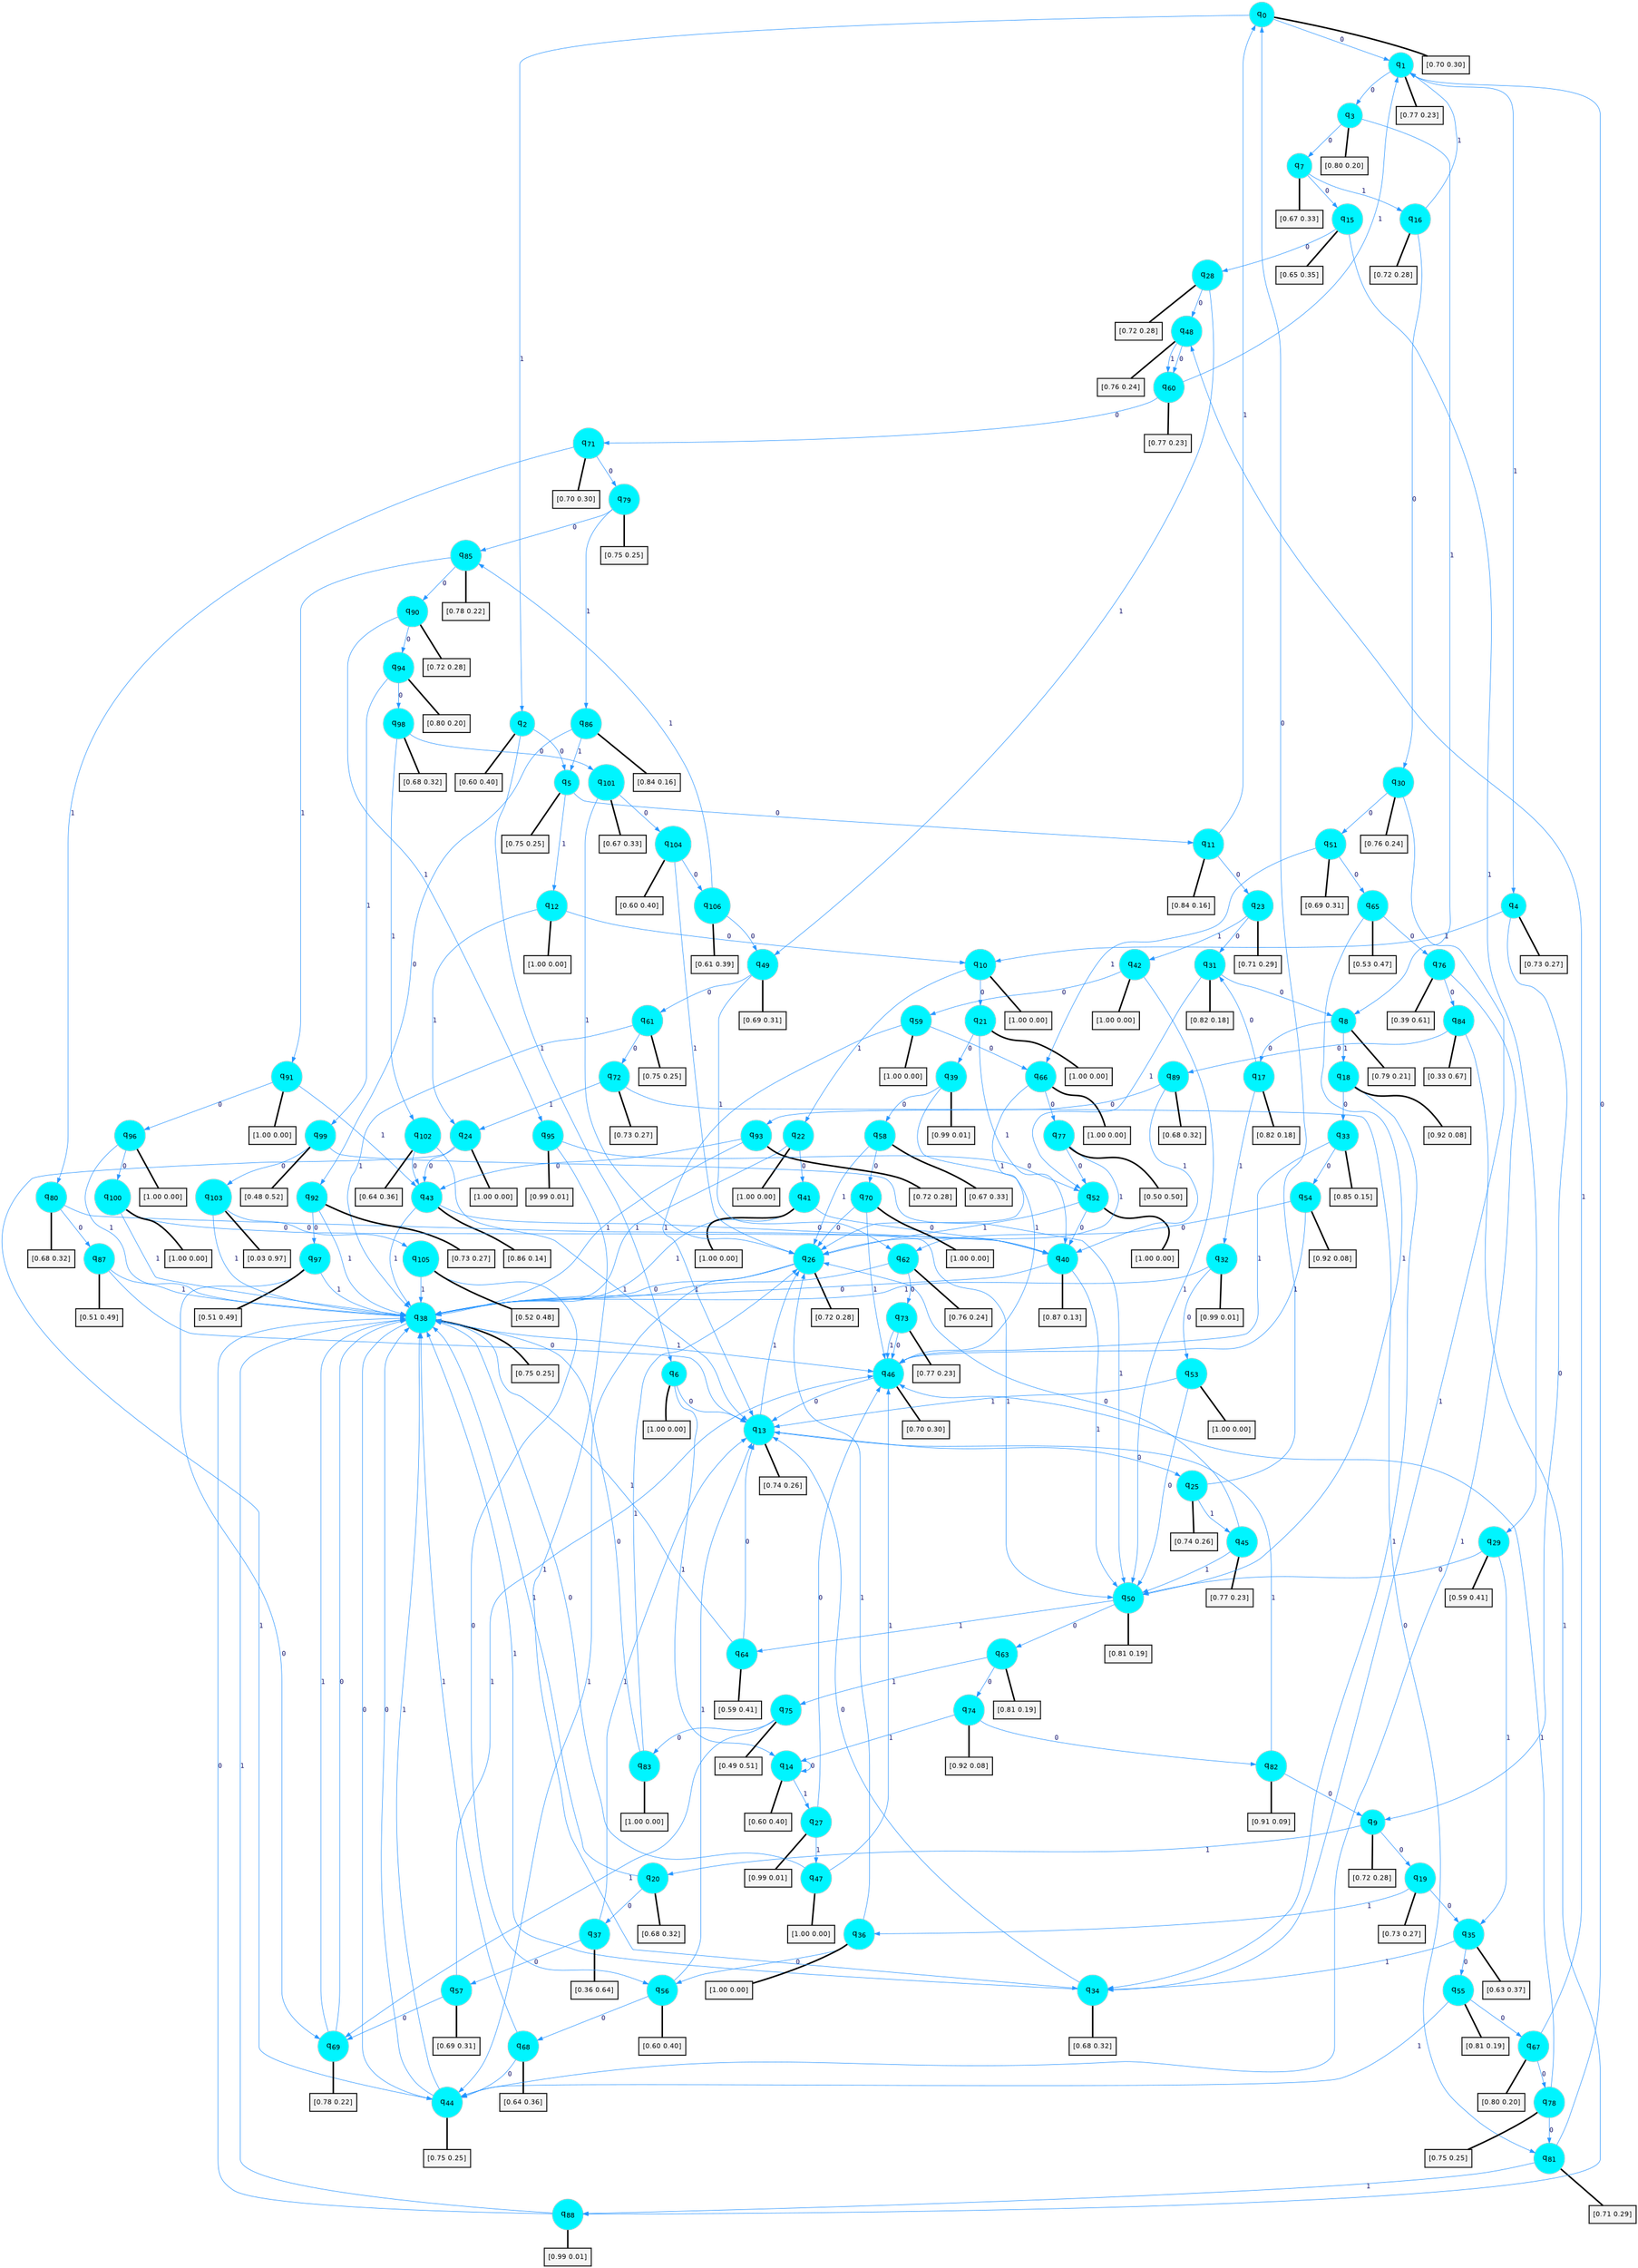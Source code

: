 digraph G {
graph [
bgcolor=transparent, dpi=300, rankdir=TD, size="40,25"];
node [
color=gray, fillcolor=turquoise1, fontcolor=black, fontname=Helvetica, fontsize=16, fontweight=bold, shape=circle, style=filled];
edge [
arrowsize=1, color=dodgerblue1, fontcolor=midnightblue, fontname=courier, fontweight=bold, penwidth=1, style=solid, weight=20];
0[label=<q<SUB>0</SUB>>];
1[label=<q<SUB>1</SUB>>];
2[label=<q<SUB>2</SUB>>];
3[label=<q<SUB>3</SUB>>];
4[label=<q<SUB>4</SUB>>];
5[label=<q<SUB>5</SUB>>];
6[label=<q<SUB>6</SUB>>];
7[label=<q<SUB>7</SUB>>];
8[label=<q<SUB>8</SUB>>];
9[label=<q<SUB>9</SUB>>];
10[label=<q<SUB>10</SUB>>];
11[label=<q<SUB>11</SUB>>];
12[label=<q<SUB>12</SUB>>];
13[label=<q<SUB>13</SUB>>];
14[label=<q<SUB>14</SUB>>];
15[label=<q<SUB>15</SUB>>];
16[label=<q<SUB>16</SUB>>];
17[label=<q<SUB>17</SUB>>];
18[label=<q<SUB>18</SUB>>];
19[label=<q<SUB>19</SUB>>];
20[label=<q<SUB>20</SUB>>];
21[label=<q<SUB>21</SUB>>];
22[label=<q<SUB>22</SUB>>];
23[label=<q<SUB>23</SUB>>];
24[label=<q<SUB>24</SUB>>];
25[label=<q<SUB>25</SUB>>];
26[label=<q<SUB>26</SUB>>];
27[label=<q<SUB>27</SUB>>];
28[label=<q<SUB>28</SUB>>];
29[label=<q<SUB>29</SUB>>];
30[label=<q<SUB>30</SUB>>];
31[label=<q<SUB>31</SUB>>];
32[label=<q<SUB>32</SUB>>];
33[label=<q<SUB>33</SUB>>];
34[label=<q<SUB>34</SUB>>];
35[label=<q<SUB>35</SUB>>];
36[label=<q<SUB>36</SUB>>];
37[label=<q<SUB>37</SUB>>];
38[label=<q<SUB>38</SUB>>];
39[label=<q<SUB>39</SUB>>];
40[label=<q<SUB>40</SUB>>];
41[label=<q<SUB>41</SUB>>];
42[label=<q<SUB>42</SUB>>];
43[label=<q<SUB>43</SUB>>];
44[label=<q<SUB>44</SUB>>];
45[label=<q<SUB>45</SUB>>];
46[label=<q<SUB>46</SUB>>];
47[label=<q<SUB>47</SUB>>];
48[label=<q<SUB>48</SUB>>];
49[label=<q<SUB>49</SUB>>];
50[label=<q<SUB>50</SUB>>];
51[label=<q<SUB>51</SUB>>];
52[label=<q<SUB>52</SUB>>];
53[label=<q<SUB>53</SUB>>];
54[label=<q<SUB>54</SUB>>];
55[label=<q<SUB>55</SUB>>];
56[label=<q<SUB>56</SUB>>];
57[label=<q<SUB>57</SUB>>];
58[label=<q<SUB>58</SUB>>];
59[label=<q<SUB>59</SUB>>];
60[label=<q<SUB>60</SUB>>];
61[label=<q<SUB>61</SUB>>];
62[label=<q<SUB>62</SUB>>];
63[label=<q<SUB>63</SUB>>];
64[label=<q<SUB>64</SUB>>];
65[label=<q<SUB>65</SUB>>];
66[label=<q<SUB>66</SUB>>];
67[label=<q<SUB>67</SUB>>];
68[label=<q<SUB>68</SUB>>];
69[label=<q<SUB>69</SUB>>];
70[label=<q<SUB>70</SUB>>];
71[label=<q<SUB>71</SUB>>];
72[label=<q<SUB>72</SUB>>];
73[label=<q<SUB>73</SUB>>];
74[label=<q<SUB>74</SUB>>];
75[label=<q<SUB>75</SUB>>];
76[label=<q<SUB>76</SUB>>];
77[label=<q<SUB>77</SUB>>];
78[label=<q<SUB>78</SUB>>];
79[label=<q<SUB>79</SUB>>];
80[label=<q<SUB>80</SUB>>];
81[label=<q<SUB>81</SUB>>];
82[label=<q<SUB>82</SUB>>];
83[label=<q<SUB>83</SUB>>];
84[label=<q<SUB>84</SUB>>];
85[label=<q<SUB>85</SUB>>];
86[label=<q<SUB>86</SUB>>];
87[label=<q<SUB>87</SUB>>];
88[label=<q<SUB>88</SUB>>];
89[label=<q<SUB>89</SUB>>];
90[label=<q<SUB>90</SUB>>];
91[label=<q<SUB>91</SUB>>];
92[label=<q<SUB>92</SUB>>];
93[label=<q<SUB>93</SUB>>];
94[label=<q<SUB>94</SUB>>];
95[label=<q<SUB>95</SUB>>];
96[label=<q<SUB>96</SUB>>];
97[label=<q<SUB>97</SUB>>];
98[label=<q<SUB>98</SUB>>];
99[label=<q<SUB>99</SUB>>];
100[label=<q<SUB>100</SUB>>];
101[label=<q<SUB>101</SUB>>];
102[label=<q<SUB>102</SUB>>];
103[label=<q<SUB>103</SUB>>];
104[label=<q<SUB>104</SUB>>];
105[label=<q<SUB>105</SUB>>];
106[label=<q<SUB>106</SUB>>];
107[label="[0.70 0.30]", shape=box,fontcolor=black, fontname=Helvetica, fontsize=14, penwidth=2, fillcolor=whitesmoke,color=black];
108[label="[0.77 0.23]", shape=box,fontcolor=black, fontname=Helvetica, fontsize=14, penwidth=2, fillcolor=whitesmoke,color=black];
109[label="[0.60 0.40]", shape=box,fontcolor=black, fontname=Helvetica, fontsize=14, penwidth=2, fillcolor=whitesmoke,color=black];
110[label="[0.80 0.20]", shape=box,fontcolor=black, fontname=Helvetica, fontsize=14, penwidth=2, fillcolor=whitesmoke,color=black];
111[label="[0.73 0.27]", shape=box,fontcolor=black, fontname=Helvetica, fontsize=14, penwidth=2, fillcolor=whitesmoke,color=black];
112[label="[0.75 0.25]", shape=box,fontcolor=black, fontname=Helvetica, fontsize=14, penwidth=2, fillcolor=whitesmoke,color=black];
113[label="[1.00 0.00]", shape=box,fontcolor=black, fontname=Helvetica, fontsize=14, penwidth=2, fillcolor=whitesmoke,color=black];
114[label="[0.67 0.33]", shape=box,fontcolor=black, fontname=Helvetica, fontsize=14, penwidth=2, fillcolor=whitesmoke,color=black];
115[label="[0.79 0.21]", shape=box,fontcolor=black, fontname=Helvetica, fontsize=14, penwidth=2, fillcolor=whitesmoke,color=black];
116[label="[0.72 0.28]", shape=box,fontcolor=black, fontname=Helvetica, fontsize=14, penwidth=2, fillcolor=whitesmoke,color=black];
117[label="[1.00 0.00]", shape=box,fontcolor=black, fontname=Helvetica, fontsize=14, penwidth=2, fillcolor=whitesmoke,color=black];
118[label="[0.84 0.16]", shape=box,fontcolor=black, fontname=Helvetica, fontsize=14, penwidth=2, fillcolor=whitesmoke,color=black];
119[label="[1.00 0.00]", shape=box,fontcolor=black, fontname=Helvetica, fontsize=14, penwidth=2, fillcolor=whitesmoke,color=black];
120[label="[0.74 0.26]", shape=box,fontcolor=black, fontname=Helvetica, fontsize=14, penwidth=2, fillcolor=whitesmoke,color=black];
121[label="[0.60 0.40]", shape=box,fontcolor=black, fontname=Helvetica, fontsize=14, penwidth=2, fillcolor=whitesmoke,color=black];
122[label="[0.65 0.35]", shape=box,fontcolor=black, fontname=Helvetica, fontsize=14, penwidth=2, fillcolor=whitesmoke,color=black];
123[label="[0.72 0.28]", shape=box,fontcolor=black, fontname=Helvetica, fontsize=14, penwidth=2, fillcolor=whitesmoke,color=black];
124[label="[0.82 0.18]", shape=box,fontcolor=black, fontname=Helvetica, fontsize=14, penwidth=2, fillcolor=whitesmoke,color=black];
125[label="[0.92 0.08]", shape=box,fontcolor=black, fontname=Helvetica, fontsize=14, penwidth=2, fillcolor=whitesmoke,color=black];
126[label="[0.73 0.27]", shape=box,fontcolor=black, fontname=Helvetica, fontsize=14, penwidth=2, fillcolor=whitesmoke,color=black];
127[label="[0.68 0.32]", shape=box,fontcolor=black, fontname=Helvetica, fontsize=14, penwidth=2, fillcolor=whitesmoke,color=black];
128[label="[1.00 0.00]", shape=box,fontcolor=black, fontname=Helvetica, fontsize=14, penwidth=2, fillcolor=whitesmoke,color=black];
129[label="[1.00 0.00]", shape=box,fontcolor=black, fontname=Helvetica, fontsize=14, penwidth=2, fillcolor=whitesmoke,color=black];
130[label="[0.71 0.29]", shape=box,fontcolor=black, fontname=Helvetica, fontsize=14, penwidth=2, fillcolor=whitesmoke,color=black];
131[label="[1.00 0.00]", shape=box,fontcolor=black, fontname=Helvetica, fontsize=14, penwidth=2, fillcolor=whitesmoke,color=black];
132[label="[0.74 0.26]", shape=box,fontcolor=black, fontname=Helvetica, fontsize=14, penwidth=2, fillcolor=whitesmoke,color=black];
133[label="[0.72 0.28]", shape=box,fontcolor=black, fontname=Helvetica, fontsize=14, penwidth=2, fillcolor=whitesmoke,color=black];
134[label="[0.99 0.01]", shape=box,fontcolor=black, fontname=Helvetica, fontsize=14, penwidth=2, fillcolor=whitesmoke,color=black];
135[label="[0.72 0.28]", shape=box,fontcolor=black, fontname=Helvetica, fontsize=14, penwidth=2, fillcolor=whitesmoke,color=black];
136[label="[0.59 0.41]", shape=box,fontcolor=black, fontname=Helvetica, fontsize=14, penwidth=2, fillcolor=whitesmoke,color=black];
137[label="[0.76 0.24]", shape=box,fontcolor=black, fontname=Helvetica, fontsize=14, penwidth=2, fillcolor=whitesmoke,color=black];
138[label="[0.82 0.18]", shape=box,fontcolor=black, fontname=Helvetica, fontsize=14, penwidth=2, fillcolor=whitesmoke,color=black];
139[label="[0.99 0.01]", shape=box,fontcolor=black, fontname=Helvetica, fontsize=14, penwidth=2, fillcolor=whitesmoke,color=black];
140[label="[0.85 0.15]", shape=box,fontcolor=black, fontname=Helvetica, fontsize=14, penwidth=2, fillcolor=whitesmoke,color=black];
141[label="[0.68 0.32]", shape=box,fontcolor=black, fontname=Helvetica, fontsize=14, penwidth=2, fillcolor=whitesmoke,color=black];
142[label="[0.63 0.37]", shape=box,fontcolor=black, fontname=Helvetica, fontsize=14, penwidth=2, fillcolor=whitesmoke,color=black];
143[label="[1.00 0.00]", shape=box,fontcolor=black, fontname=Helvetica, fontsize=14, penwidth=2, fillcolor=whitesmoke,color=black];
144[label="[0.36 0.64]", shape=box,fontcolor=black, fontname=Helvetica, fontsize=14, penwidth=2, fillcolor=whitesmoke,color=black];
145[label="[0.75 0.25]", shape=box,fontcolor=black, fontname=Helvetica, fontsize=14, penwidth=2, fillcolor=whitesmoke,color=black];
146[label="[0.99 0.01]", shape=box,fontcolor=black, fontname=Helvetica, fontsize=14, penwidth=2, fillcolor=whitesmoke,color=black];
147[label="[0.87 0.13]", shape=box,fontcolor=black, fontname=Helvetica, fontsize=14, penwidth=2, fillcolor=whitesmoke,color=black];
148[label="[1.00 0.00]", shape=box,fontcolor=black, fontname=Helvetica, fontsize=14, penwidth=2, fillcolor=whitesmoke,color=black];
149[label="[1.00 0.00]", shape=box,fontcolor=black, fontname=Helvetica, fontsize=14, penwidth=2, fillcolor=whitesmoke,color=black];
150[label="[0.86 0.14]", shape=box,fontcolor=black, fontname=Helvetica, fontsize=14, penwidth=2, fillcolor=whitesmoke,color=black];
151[label="[0.75 0.25]", shape=box,fontcolor=black, fontname=Helvetica, fontsize=14, penwidth=2, fillcolor=whitesmoke,color=black];
152[label="[0.77 0.23]", shape=box,fontcolor=black, fontname=Helvetica, fontsize=14, penwidth=2, fillcolor=whitesmoke,color=black];
153[label="[0.70 0.30]", shape=box,fontcolor=black, fontname=Helvetica, fontsize=14, penwidth=2, fillcolor=whitesmoke,color=black];
154[label="[1.00 0.00]", shape=box,fontcolor=black, fontname=Helvetica, fontsize=14, penwidth=2, fillcolor=whitesmoke,color=black];
155[label="[0.76 0.24]", shape=box,fontcolor=black, fontname=Helvetica, fontsize=14, penwidth=2, fillcolor=whitesmoke,color=black];
156[label="[0.69 0.31]", shape=box,fontcolor=black, fontname=Helvetica, fontsize=14, penwidth=2, fillcolor=whitesmoke,color=black];
157[label="[0.81 0.19]", shape=box,fontcolor=black, fontname=Helvetica, fontsize=14, penwidth=2, fillcolor=whitesmoke,color=black];
158[label="[0.69 0.31]", shape=box,fontcolor=black, fontname=Helvetica, fontsize=14, penwidth=2, fillcolor=whitesmoke,color=black];
159[label="[1.00 0.00]", shape=box,fontcolor=black, fontname=Helvetica, fontsize=14, penwidth=2, fillcolor=whitesmoke,color=black];
160[label="[1.00 0.00]", shape=box,fontcolor=black, fontname=Helvetica, fontsize=14, penwidth=2, fillcolor=whitesmoke,color=black];
161[label="[0.92 0.08]", shape=box,fontcolor=black, fontname=Helvetica, fontsize=14, penwidth=2, fillcolor=whitesmoke,color=black];
162[label="[0.81 0.19]", shape=box,fontcolor=black, fontname=Helvetica, fontsize=14, penwidth=2, fillcolor=whitesmoke,color=black];
163[label="[0.60 0.40]", shape=box,fontcolor=black, fontname=Helvetica, fontsize=14, penwidth=2, fillcolor=whitesmoke,color=black];
164[label="[0.69 0.31]", shape=box,fontcolor=black, fontname=Helvetica, fontsize=14, penwidth=2, fillcolor=whitesmoke,color=black];
165[label="[0.67 0.33]", shape=box,fontcolor=black, fontname=Helvetica, fontsize=14, penwidth=2, fillcolor=whitesmoke,color=black];
166[label="[1.00 0.00]", shape=box,fontcolor=black, fontname=Helvetica, fontsize=14, penwidth=2, fillcolor=whitesmoke,color=black];
167[label="[0.77 0.23]", shape=box,fontcolor=black, fontname=Helvetica, fontsize=14, penwidth=2, fillcolor=whitesmoke,color=black];
168[label="[0.75 0.25]", shape=box,fontcolor=black, fontname=Helvetica, fontsize=14, penwidth=2, fillcolor=whitesmoke,color=black];
169[label="[0.76 0.24]", shape=box,fontcolor=black, fontname=Helvetica, fontsize=14, penwidth=2, fillcolor=whitesmoke,color=black];
170[label="[0.81 0.19]", shape=box,fontcolor=black, fontname=Helvetica, fontsize=14, penwidth=2, fillcolor=whitesmoke,color=black];
171[label="[0.59 0.41]", shape=box,fontcolor=black, fontname=Helvetica, fontsize=14, penwidth=2, fillcolor=whitesmoke,color=black];
172[label="[0.53 0.47]", shape=box,fontcolor=black, fontname=Helvetica, fontsize=14, penwidth=2, fillcolor=whitesmoke,color=black];
173[label="[1.00 0.00]", shape=box,fontcolor=black, fontname=Helvetica, fontsize=14, penwidth=2, fillcolor=whitesmoke,color=black];
174[label="[0.80 0.20]", shape=box,fontcolor=black, fontname=Helvetica, fontsize=14, penwidth=2, fillcolor=whitesmoke,color=black];
175[label="[0.64 0.36]", shape=box,fontcolor=black, fontname=Helvetica, fontsize=14, penwidth=2, fillcolor=whitesmoke,color=black];
176[label="[0.78 0.22]", shape=box,fontcolor=black, fontname=Helvetica, fontsize=14, penwidth=2, fillcolor=whitesmoke,color=black];
177[label="[1.00 0.00]", shape=box,fontcolor=black, fontname=Helvetica, fontsize=14, penwidth=2, fillcolor=whitesmoke,color=black];
178[label="[0.70 0.30]", shape=box,fontcolor=black, fontname=Helvetica, fontsize=14, penwidth=2, fillcolor=whitesmoke,color=black];
179[label="[0.73 0.27]", shape=box,fontcolor=black, fontname=Helvetica, fontsize=14, penwidth=2, fillcolor=whitesmoke,color=black];
180[label="[0.77 0.23]", shape=box,fontcolor=black, fontname=Helvetica, fontsize=14, penwidth=2, fillcolor=whitesmoke,color=black];
181[label="[0.92 0.08]", shape=box,fontcolor=black, fontname=Helvetica, fontsize=14, penwidth=2, fillcolor=whitesmoke,color=black];
182[label="[0.49 0.51]", shape=box,fontcolor=black, fontname=Helvetica, fontsize=14, penwidth=2, fillcolor=whitesmoke,color=black];
183[label="[0.39 0.61]", shape=box,fontcolor=black, fontname=Helvetica, fontsize=14, penwidth=2, fillcolor=whitesmoke,color=black];
184[label="[0.50 0.50]", shape=box,fontcolor=black, fontname=Helvetica, fontsize=14, penwidth=2, fillcolor=whitesmoke,color=black];
185[label="[0.75 0.25]", shape=box,fontcolor=black, fontname=Helvetica, fontsize=14, penwidth=2, fillcolor=whitesmoke,color=black];
186[label="[0.75 0.25]", shape=box,fontcolor=black, fontname=Helvetica, fontsize=14, penwidth=2, fillcolor=whitesmoke,color=black];
187[label="[0.68 0.32]", shape=box,fontcolor=black, fontname=Helvetica, fontsize=14, penwidth=2, fillcolor=whitesmoke,color=black];
188[label="[0.71 0.29]", shape=box,fontcolor=black, fontname=Helvetica, fontsize=14, penwidth=2, fillcolor=whitesmoke,color=black];
189[label="[0.91 0.09]", shape=box,fontcolor=black, fontname=Helvetica, fontsize=14, penwidth=2, fillcolor=whitesmoke,color=black];
190[label="[1.00 0.00]", shape=box,fontcolor=black, fontname=Helvetica, fontsize=14, penwidth=2, fillcolor=whitesmoke,color=black];
191[label="[0.33 0.67]", shape=box,fontcolor=black, fontname=Helvetica, fontsize=14, penwidth=2, fillcolor=whitesmoke,color=black];
192[label="[0.78 0.22]", shape=box,fontcolor=black, fontname=Helvetica, fontsize=14, penwidth=2, fillcolor=whitesmoke,color=black];
193[label="[0.84 0.16]", shape=box,fontcolor=black, fontname=Helvetica, fontsize=14, penwidth=2, fillcolor=whitesmoke,color=black];
194[label="[0.51 0.49]", shape=box,fontcolor=black, fontname=Helvetica, fontsize=14, penwidth=2, fillcolor=whitesmoke,color=black];
195[label="[0.99 0.01]", shape=box,fontcolor=black, fontname=Helvetica, fontsize=14, penwidth=2, fillcolor=whitesmoke,color=black];
196[label="[0.68 0.32]", shape=box,fontcolor=black, fontname=Helvetica, fontsize=14, penwidth=2, fillcolor=whitesmoke,color=black];
197[label="[0.72 0.28]", shape=box,fontcolor=black, fontname=Helvetica, fontsize=14, penwidth=2, fillcolor=whitesmoke,color=black];
198[label="[1.00 0.00]", shape=box,fontcolor=black, fontname=Helvetica, fontsize=14, penwidth=2, fillcolor=whitesmoke,color=black];
199[label="[0.73 0.27]", shape=box,fontcolor=black, fontname=Helvetica, fontsize=14, penwidth=2, fillcolor=whitesmoke,color=black];
200[label="[0.72 0.28]", shape=box,fontcolor=black, fontname=Helvetica, fontsize=14, penwidth=2, fillcolor=whitesmoke,color=black];
201[label="[0.80 0.20]", shape=box,fontcolor=black, fontname=Helvetica, fontsize=14, penwidth=2, fillcolor=whitesmoke,color=black];
202[label="[0.99 0.01]", shape=box,fontcolor=black, fontname=Helvetica, fontsize=14, penwidth=2, fillcolor=whitesmoke,color=black];
203[label="[1.00 0.00]", shape=box,fontcolor=black, fontname=Helvetica, fontsize=14, penwidth=2, fillcolor=whitesmoke,color=black];
204[label="[0.51 0.49]", shape=box,fontcolor=black, fontname=Helvetica, fontsize=14, penwidth=2, fillcolor=whitesmoke,color=black];
205[label="[0.68 0.32]", shape=box,fontcolor=black, fontname=Helvetica, fontsize=14, penwidth=2, fillcolor=whitesmoke,color=black];
206[label="[0.48 0.52]", shape=box,fontcolor=black, fontname=Helvetica, fontsize=14, penwidth=2, fillcolor=whitesmoke,color=black];
207[label="[1.00 0.00]", shape=box,fontcolor=black, fontname=Helvetica, fontsize=14, penwidth=2, fillcolor=whitesmoke,color=black];
208[label="[0.67 0.33]", shape=box,fontcolor=black, fontname=Helvetica, fontsize=14, penwidth=2, fillcolor=whitesmoke,color=black];
209[label="[0.64 0.36]", shape=box,fontcolor=black, fontname=Helvetica, fontsize=14, penwidth=2, fillcolor=whitesmoke,color=black];
210[label="[0.03 0.97]", shape=box,fontcolor=black, fontname=Helvetica, fontsize=14, penwidth=2, fillcolor=whitesmoke,color=black];
211[label="[0.60 0.40]", shape=box,fontcolor=black, fontname=Helvetica, fontsize=14, penwidth=2, fillcolor=whitesmoke,color=black];
212[label="[0.52 0.48]", shape=box,fontcolor=black, fontname=Helvetica, fontsize=14, penwidth=2, fillcolor=whitesmoke,color=black];
213[label="[0.61 0.39]", shape=box,fontcolor=black, fontname=Helvetica, fontsize=14, penwidth=2, fillcolor=whitesmoke,color=black];
0->1 [label=0];
0->2 [label=1];
0->107 [arrowhead=none, penwidth=3,color=black];
1->3 [label=0];
1->4 [label=1];
1->108 [arrowhead=none, penwidth=3,color=black];
2->5 [label=0];
2->6 [label=1];
2->109 [arrowhead=none, penwidth=3,color=black];
3->7 [label=0];
3->8 [label=1];
3->110 [arrowhead=none, penwidth=3,color=black];
4->9 [label=0];
4->10 [label=1];
4->111 [arrowhead=none, penwidth=3,color=black];
5->11 [label=0];
5->12 [label=1];
5->112 [arrowhead=none, penwidth=3,color=black];
6->13 [label=0];
6->14 [label=1];
6->113 [arrowhead=none, penwidth=3,color=black];
7->15 [label=0];
7->16 [label=1];
7->114 [arrowhead=none, penwidth=3,color=black];
8->17 [label=0];
8->18 [label=1];
8->115 [arrowhead=none, penwidth=3,color=black];
9->19 [label=0];
9->20 [label=1];
9->116 [arrowhead=none, penwidth=3,color=black];
10->21 [label=0];
10->22 [label=1];
10->117 [arrowhead=none, penwidth=3,color=black];
11->23 [label=0];
11->0 [label=1];
11->118 [arrowhead=none, penwidth=3,color=black];
12->10 [label=0];
12->24 [label=1];
12->119 [arrowhead=none, penwidth=3,color=black];
13->25 [label=0];
13->26 [label=1];
13->120 [arrowhead=none, penwidth=3,color=black];
14->14 [label=0];
14->27 [label=1];
14->121 [arrowhead=none, penwidth=3,color=black];
15->28 [label=0];
15->29 [label=1];
15->122 [arrowhead=none, penwidth=3,color=black];
16->30 [label=0];
16->1 [label=1];
16->123 [arrowhead=none, penwidth=3,color=black];
17->31 [label=0];
17->32 [label=1];
17->124 [arrowhead=none, penwidth=3,color=black];
18->33 [label=0];
18->34 [label=1];
18->125 [arrowhead=none, penwidth=3,color=black];
19->35 [label=0];
19->36 [label=1];
19->126 [arrowhead=none, penwidth=3,color=black];
20->37 [label=0];
20->38 [label=1];
20->127 [arrowhead=none, penwidth=3,color=black];
21->39 [label=0];
21->40 [label=1];
21->128 [arrowhead=none, penwidth=3,color=black];
22->41 [label=0];
22->38 [label=1];
22->129 [arrowhead=none, penwidth=3,color=black];
23->31 [label=0];
23->42 [label=1];
23->130 [arrowhead=none, penwidth=3,color=black];
24->43 [label=0];
24->44 [label=1];
24->131 [arrowhead=none, penwidth=3,color=black];
25->0 [label=0];
25->45 [label=1];
25->132 [arrowhead=none, penwidth=3,color=black];
26->38 [label=0];
26->44 [label=1];
26->133 [arrowhead=none, penwidth=3,color=black];
27->46 [label=0];
27->47 [label=1];
27->134 [arrowhead=none, penwidth=3,color=black];
28->48 [label=0];
28->49 [label=1];
28->135 [arrowhead=none, penwidth=3,color=black];
29->50 [label=0];
29->35 [label=1];
29->136 [arrowhead=none, penwidth=3,color=black];
30->51 [label=0];
30->34 [label=1];
30->137 [arrowhead=none, penwidth=3,color=black];
31->8 [label=0];
31->52 [label=1];
31->138 [arrowhead=none, penwidth=3,color=black];
32->53 [label=0];
32->38 [label=1];
32->139 [arrowhead=none, penwidth=3,color=black];
33->54 [label=0];
33->46 [label=1];
33->140 [arrowhead=none, penwidth=3,color=black];
34->13 [label=0];
34->38 [label=1];
34->141 [arrowhead=none, penwidth=3,color=black];
35->55 [label=0];
35->34 [label=1];
35->142 [arrowhead=none, penwidth=3,color=black];
36->56 [label=0];
36->26 [label=1];
36->143 [arrowhead=none, penwidth=3,color=black];
37->57 [label=0];
37->13 [label=1];
37->144 [arrowhead=none, penwidth=3,color=black];
38->44 [label=0];
38->46 [label=1];
38->145 [arrowhead=none, penwidth=3,color=black];
39->58 [label=0];
39->46 [label=1];
39->146 [arrowhead=none, penwidth=3,color=black];
40->38 [label=0];
40->50 [label=1];
40->147 [arrowhead=none, penwidth=3,color=black];
41->40 [label=0];
41->38 [label=1];
41->148 [arrowhead=none, penwidth=3,color=black];
42->59 [label=0];
42->50 [label=1];
42->149 [arrowhead=none, penwidth=3,color=black];
43->40 [label=0];
43->38 [label=1];
43->150 [arrowhead=none, penwidth=3,color=black];
44->38 [label=0];
44->38 [label=1];
44->151 [arrowhead=none, penwidth=3,color=black];
45->26 [label=0];
45->50 [label=1];
45->152 [arrowhead=none, penwidth=3,color=black];
46->13 [label=0];
46->153 [arrowhead=none, penwidth=3,color=black];
47->38 [label=0];
47->46 [label=1];
47->154 [arrowhead=none, penwidth=3,color=black];
48->60 [label=0];
48->60 [label=1];
48->155 [arrowhead=none, penwidth=3,color=black];
49->61 [label=0];
49->62 [label=1];
49->156 [arrowhead=none, penwidth=3,color=black];
50->63 [label=0];
50->64 [label=1];
50->157 [arrowhead=none, penwidth=3,color=black];
51->65 [label=0];
51->66 [label=1];
51->158 [arrowhead=none, penwidth=3,color=black];
52->40 [label=0];
52->26 [label=1];
52->159 [arrowhead=none, penwidth=3,color=black];
53->50 [label=0];
53->13 [label=1];
53->160 [arrowhead=none, penwidth=3,color=black];
54->62 [label=0];
54->46 [label=1];
54->161 [arrowhead=none, penwidth=3,color=black];
55->67 [label=0];
55->44 [label=1];
55->162 [arrowhead=none, penwidth=3,color=black];
56->68 [label=0];
56->13 [label=1];
56->163 [arrowhead=none, penwidth=3,color=black];
57->69 [label=0];
57->46 [label=1];
57->164 [arrowhead=none, penwidth=3,color=black];
58->70 [label=0];
58->26 [label=1];
58->165 [arrowhead=none, penwidth=3,color=black];
59->66 [label=0];
59->13 [label=1];
59->166 [arrowhead=none, penwidth=3,color=black];
60->71 [label=0];
60->1 [label=1];
60->167 [arrowhead=none, penwidth=3,color=black];
61->72 [label=0];
61->38 [label=1];
61->168 [arrowhead=none, penwidth=3,color=black];
62->73 [label=0];
62->38 [label=1];
62->169 [arrowhead=none, penwidth=3,color=black];
63->74 [label=0];
63->75 [label=1];
63->170 [arrowhead=none, penwidth=3,color=black];
64->13 [label=0];
64->38 [label=1];
64->171 [arrowhead=none, penwidth=3,color=black];
65->76 [label=0];
65->50 [label=1];
65->172 [arrowhead=none, penwidth=3,color=black];
66->77 [label=0];
66->26 [label=1];
66->173 [arrowhead=none, penwidth=3,color=black];
67->78 [label=0];
67->48 [label=1];
67->174 [arrowhead=none, penwidth=3,color=black];
68->44 [label=0];
68->38 [label=1];
68->175 [arrowhead=none, penwidth=3,color=black];
69->38 [label=0];
69->38 [label=1];
69->176 [arrowhead=none, penwidth=3,color=black];
70->26 [label=0];
70->46 [label=1];
70->177 [arrowhead=none, penwidth=3,color=black];
71->79 [label=0];
71->80 [label=1];
71->178 [arrowhead=none, penwidth=3,color=black];
72->81 [label=0];
72->24 [label=1];
72->179 [arrowhead=none, penwidth=3,color=black];
73->46 [label=0];
73->46 [label=1];
73->180 [arrowhead=none, penwidth=3,color=black];
74->82 [label=0];
74->14 [label=1];
74->181 [arrowhead=none, penwidth=3,color=black];
75->83 [label=0];
75->69 [label=1];
75->182 [arrowhead=none, penwidth=3,color=black];
76->84 [label=0];
76->44 [label=1];
76->183 [arrowhead=none, penwidth=3,color=black];
77->52 [label=0];
77->26 [label=1];
77->184 [arrowhead=none, penwidth=3,color=black];
78->81 [label=0];
78->46 [label=1];
78->185 [arrowhead=none, penwidth=3,color=black];
79->85 [label=0];
79->86 [label=1];
79->186 [arrowhead=none, penwidth=3,color=black];
80->87 [label=0];
80->50 [label=1];
80->187 [arrowhead=none, penwidth=3,color=black];
81->1 [label=0];
81->88 [label=1];
81->188 [arrowhead=none, penwidth=3,color=black];
82->9 [label=0];
82->13 [label=1];
82->189 [arrowhead=none, penwidth=3,color=black];
83->38 [label=0];
83->26 [label=1];
83->190 [arrowhead=none, penwidth=3,color=black];
84->89 [label=0];
84->88 [label=1];
84->191 [arrowhead=none, penwidth=3,color=black];
85->90 [label=0];
85->91 [label=1];
85->192 [arrowhead=none, penwidth=3,color=black];
86->92 [label=0];
86->5 [label=1];
86->193 [arrowhead=none, penwidth=3,color=black];
87->13 [label=0];
87->38 [label=1];
87->194 [arrowhead=none, penwidth=3,color=black];
88->38 [label=0];
88->38 [label=1];
88->195 [arrowhead=none, penwidth=3,color=black];
89->93 [label=0];
89->40 [label=1];
89->196 [arrowhead=none, penwidth=3,color=black];
90->94 [label=0];
90->95 [label=1];
90->197 [arrowhead=none, penwidth=3,color=black];
91->96 [label=0];
91->43 [label=1];
91->198 [arrowhead=none, penwidth=3,color=black];
92->97 [label=0];
92->38 [label=1];
92->199 [arrowhead=none, penwidth=3,color=black];
93->43 [label=0];
93->38 [label=1];
93->200 [arrowhead=none, penwidth=3,color=black];
94->98 [label=0];
94->99 [label=1];
94->201 [arrowhead=none, penwidth=3,color=black];
95->52 [label=0];
95->34 [label=1];
95->202 [arrowhead=none, penwidth=3,color=black];
96->100 [label=0];
96->38 [label=1];
96->203 [arrowhead=none, penwidth=3,color=black];
97->69 [label=0];
97->38 [label=1];
97->204 [arrowhead=none, penwidth=3,color=black];
98->101 [label=0];
98->102 [label=1];
98->205 [arrowhead=none, penwidth=3,color=black];
99->103 [label=0];
99->50 [label=1];
99->206 [arrowhead=none, penwidth=3,color=black];
100->40 [label=0];
100->38 [label=1];
100->207 [arrowhead=none, penwidth=3,color=black];
101->104 [label=0];
101->26 [label=1];
101->208 [arrowhead=none, penwidth=3,color=black];
102->43 [label=0];
102->13 [label=1];
102->209 [arrowhead=none, penwidth=3,color=black];
103->105 [label=0];
103->38 [label=1];
103->210 [arrowhead=none, penwidth=3,color=black];
104->106 [label=0];
104->26 [label=1];
104->211 [arrowhead=none, penwidth=3,color=black];
105->56 [label=0];
105->38 [label=1];
105->212 [arrowhead=none, penwidth=3,color=black];
106->49 [label=0];
106->85 [label=1];
106->213 [arrowhead=none, penwidth=3,color=black];
}
